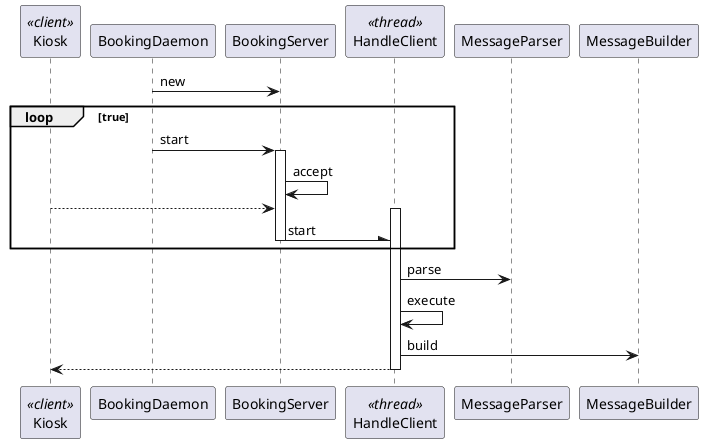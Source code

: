 @startuml use-case-realization.svg

participant Kiosk <<client>>

BookingDaemon -> BookingServer : new
loop true
BookingDaemon -> BookingServer: start
Activate BookingServer
BookingServer -> BookingServer: accept

Kiosk --> BookingServer

participant HandleClient <<thread>>
activate HandleClient
BookingServer -\ HandleClient: start
deactivate BookingServer
end

HandleClient -> MessageParser:parse
HandleClient -> HandleClient: execute
HandleClient -> MessageBuilder:build

HandleClient --> Kiosk
deactivate HandleClient

@enduml